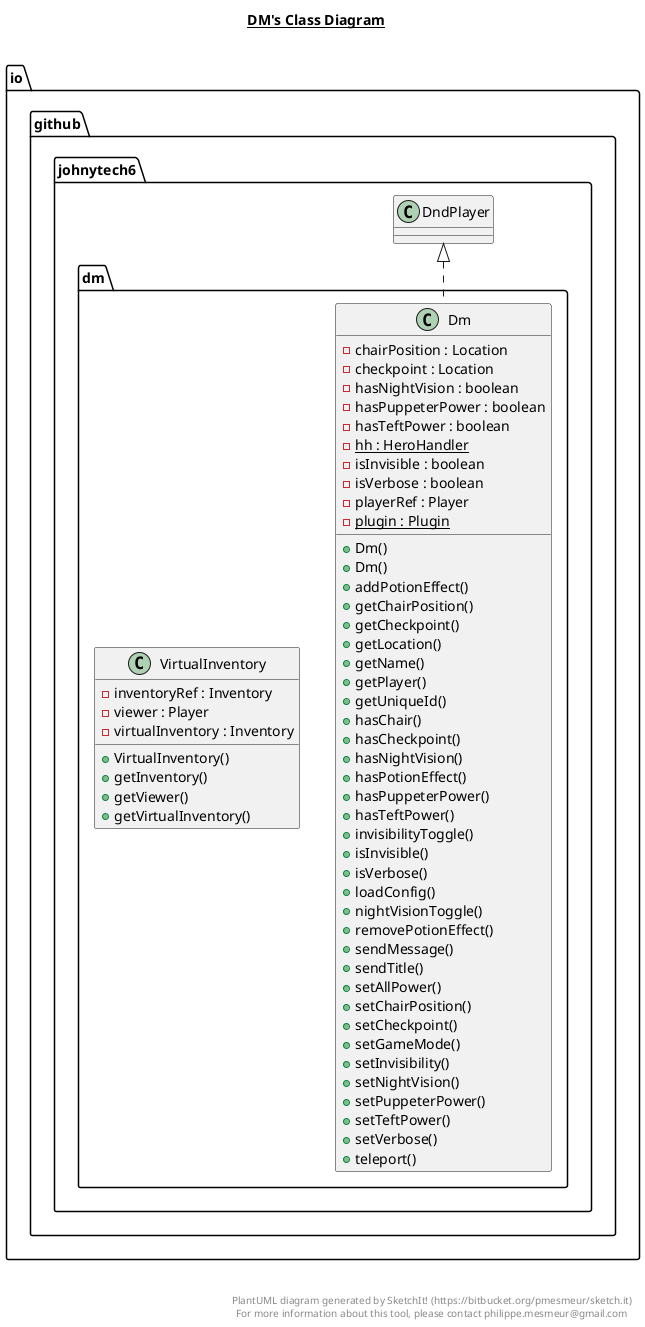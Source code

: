 @startuml

title __DM's Class Diagram__\n

  namespace io.github.johnytech6 {
    namespace dm {
      class io.github.johnytech6.dm.Dm {
          - chairPosition : Location
          - checkpoint : Location
          - hasNightVision : boolean
          - hasPuppeterPower : boolean
          - hasTeftPower : boolean
          {static} - hh : HeroHandler
          - isInvisible : boolean
          - isVerbose : boolean
          - playerRef : Player
          {static} - plugin : Plugin
          + Dm()
          + Dm()
          + addPotionEffect()
          + getChairPosition()
          + getCheckpoint()
          + getLocation()
          + getName()
          + getPlayer()
          + getUniqueId()
          + hasChair()
          + hasCheckpoint()
          + hasNightVision()
          + hasPotionEffect()
          + hasPuppeterPower()
          + hasTeftPower()
          + invisibilityToggle()
          + isInvisible()
          + isVerbose()
          + loadConfig()
          + nightVisionToggle()
          + removePotionEffect()
          + sendMessage()
          + sendTitle()
          + setAllPower()
          + setChairPosition()
          + setCheckpoint()
          + setGameMode()
          + setInvisibility()
          + setNightVision()
          + setPuppeterPower()
          + setTeftPower()
          + setVerbose()
          + teleport()
      }

      class io.github.johnytech6.dm.VirtualInventory {
          - inventoryRef : Inventory
          - viewer : Player
          - virtualInventory : Inventory
          + VirtualInventory()
          + getInventory()
          + getViewer()
          + getVirtualInventory()
      }
    }
  }
  

  io.github.johnytech6.dm.Dm .up.|> io.github.johnytech6.DndPlayer


right footer


PlantUML diagram generated by SketchIt! (https://bitbucket.org/pmesmeur/sketch.it)
For more information about this tool, please contact philippe.mesmeur@gmail.com
endfooter

@enduml
